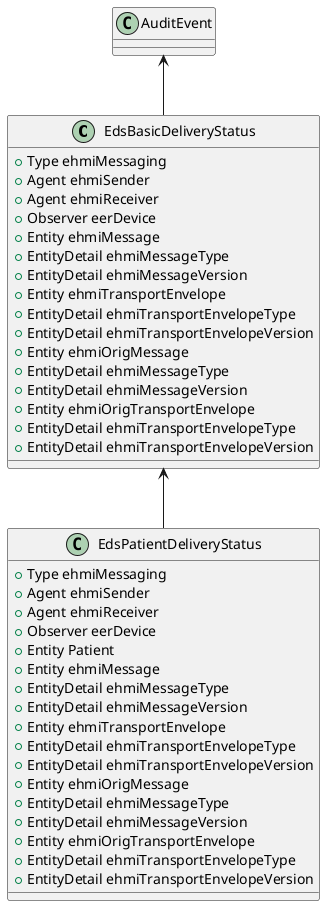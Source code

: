 @startuml

class EdsBasicDeliveryStatus {
    + Type ehmiMessaging
    + Agent ehmiSender
    + Agent ehmiReceiver
    + Observer eerDevice
    + Entity ehmiMessage
        + EntityDetail ehmiMessageType
        + EntityDetail ehmiMessageVersion
    + Entity ehmiTransportEnvelope
        + EntityDetail ehmiTransportEnvelopeType
        + EntityDetail ehmiTransportEnvelopeVersion
    + Entity ehmiOrigMessage
        + EntityDetail ehmiMessageType
        + EntityDetail ehmiMessageVersion
    + Entity ehmiOrigTransportEnvelope
        + EntityDetail ehmiTransportEnvelopeType
        + EntityDetail ehmiTransportEnvelopeVersion
}

class EdsPatientDeliveryStatus {
    + Type ehmiMessaging
    + Agent ehmiSender
    + Agent ehmiReceiver
    + Observer eerDevice
    + Entity Patient
    + Entity ehmiMessage
        + EntityDetail ehmiMessageType
        + EntityDetail ehmiMessageVersion
    + Entity ehmiTransportEnvelope
        + EntityDetail ehmiTransportEnvelopeType
        + EntityDetail ehmiTransportEnvelopeVersion
    + Entity ehmiOrigMessage
        + EntityDetail ehmiMessageType
        + EntityDetail ehmiMessageVersion
    + Entity ehmiOrigTransportEnvelope
        + EntityDetail ehmiTransportEnvelopeType
        + EntityDetail ehmiTransportEnvelopeVersion
}

AuditEvent <-- EdsBasicDeliveryStatus
EdsBasicDeliveryStatus <-- EdsPatientDeliveryStatus
@enduml